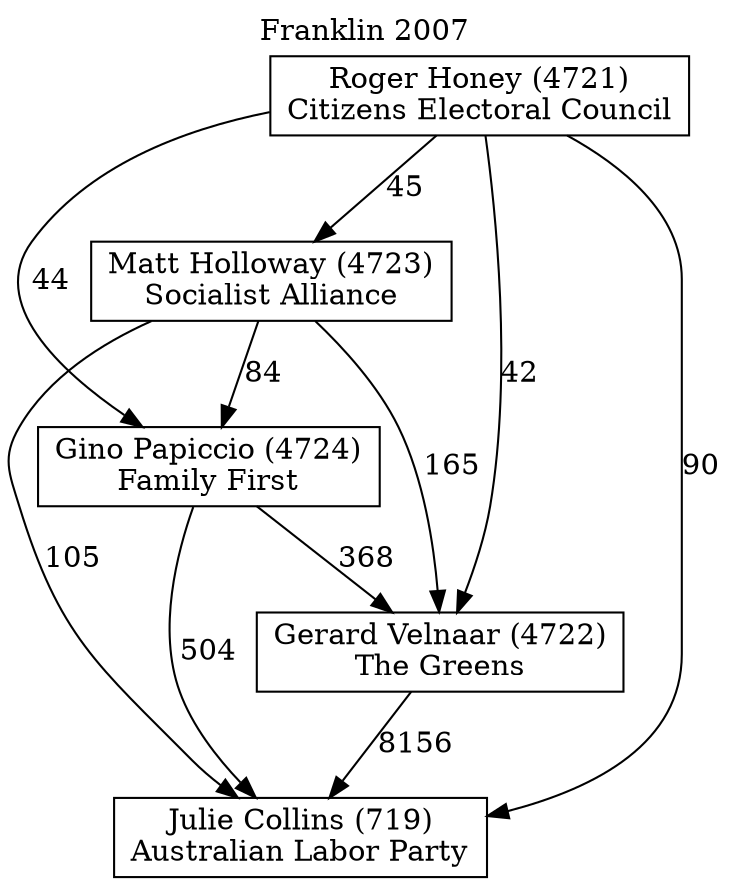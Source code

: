 // House preference flow
digraph "Julie Collins (719)_Franklin_2007" {
	graph [label="Franklin 2007" labelloc=t mclimit=10]
	node [shape=box]
	"Julie Collins (719)" [label="Julie Collins (719)
Australian Labor Party"]
	"Gerard Velnaar (4722)" [label="Gerard Velnaar (4722)
The Greens"]
	"Gino Papiccio (4724)" [label="Gino Papiccio (4724)
Family First"]
	"Matt Holloway (4723)" [label="Matt Holloway (4723)
Socialist Alliance"]
	"Roger Honey (4721)" [label="Roger Honey (4721)
Citizens Electoral Council"]
	"Gerard Velnaar (4722)" -> "Julie Collins (719)" [label=8156]
	"Gino Papiccio (4724)" -> "Gerard Velnaar (4722)" [label=368]
	"Matt Holloway (4723)" -> "Gino Papiccio (4724)" [label=84]
	"Roger Honey (4721)" -> "Matt Holloway (4723)" [label=45]
	"Gino Papiccio (4724)" -> "Julie Collins (719)" [label=504]
	"Matt Holloway (4723)" -> "Julie Collins (719)" [label=105]
	"Roger Honey (4721)" -> "Julie Collins (719)" [label=90]
	"Roger Honey (4721)" -> "Gino Papiccio (4724)" [label=44]
	"Matt Holloway (4723)" -> "Gerard Velnaar (4722)" [label=165]
	"Roger Honey (4721)" -> "Gerard Velnaar (4722)" [label=42]
}
